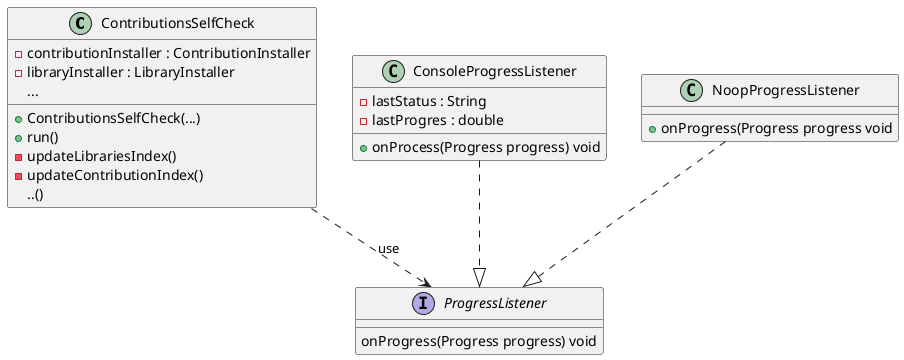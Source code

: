 @startuml null obj
ContributionsSelfCheck ..> ProgressListener : use
ConsoleProgressListener ..|> ProgressListener
NoopProgressListener ..|> ProgressListener


    class ContributionsSelfCheck{
        -contributionInstaller : ContributionInstaller
        -libraryInstaller : LibraryInstaller
        ...
        +ContributionsSelfCheck(...)
        +run()
        -updateLibrariesIndex()
        -updateContributionIndex()
        ..()


    }

    class ConsoleProgressListener{
        -lastStatus : String
        -lastProgres : double

        +onProcess(Progress progress) void
    }


    interface ProgressListener{
        onProgress(Progress progress) void 
    }

    class NoopProgressListener{
        +onProgress(Progress progress void
    }